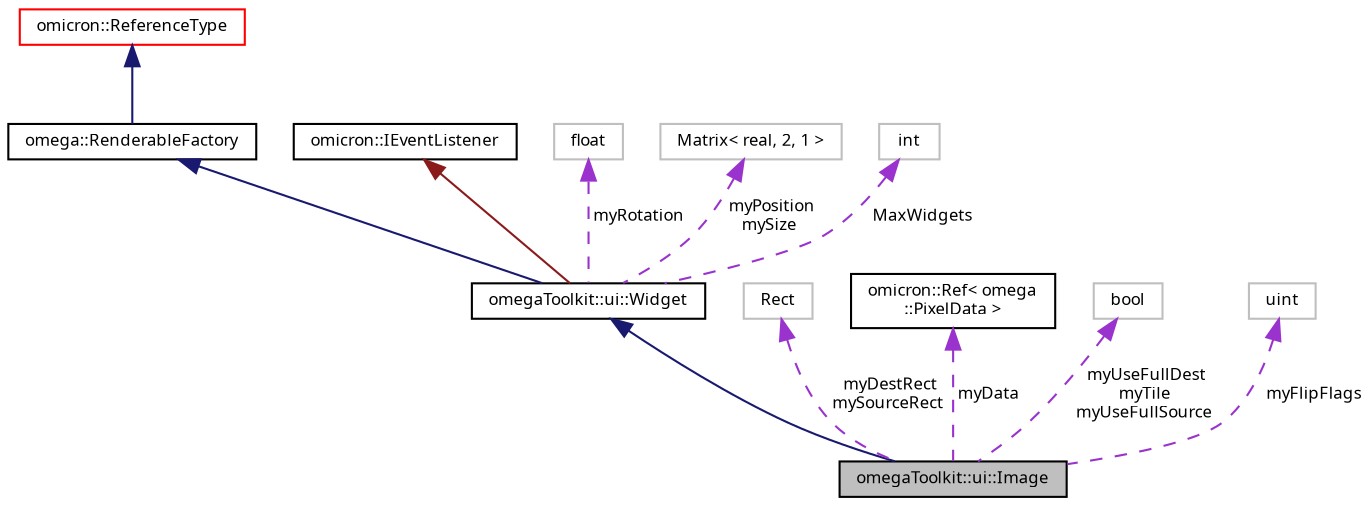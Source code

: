 digraph "omegaToolkit::ui::Image"
{
  bgcolor="transparent";
  edge [fontname="FreeSans.ttf",fontsize="8",labelfontname="FreeSans.ttf",labelfontsize="8"];
  node [fontname="FreeSans.ttf",fontsize="8",shape=record];
  Node1 [label="omegaToolkit::ui::Image",height=0.2,width=0.4,color="black", fillcolor="grey75", style="filled", fontcolor="black"];
  Node2 -> Node1 [dir="back",color="midnightblue",fontsize="8",style="solid",fontname="FreeSans.ttf"];
  Node2 [label="omegaToolkit::ui::Widget",height=0.2,width=0.4,color="black",URL="$classomega_toolkit_1_1ui_1_1_widget.html"];
  Node3 -> Node2 [dir="back",color="midnightblue",fontsize="8",style="solid",fontname="FreeSans.ttf"];
  Node3 [label="omega::RenderableFactory",height=0.2,width=0.4,color="black",URL="$classomega_1_1_renderable_factory.html",tooltip="Base class for objects that can create renderables. "];
  Node4 -> Node3 [dir="back",color="midnightblue",fontsize="8",style="solid",fontname="FreeSans.ttf"];
  Node4 [label="omicron::ReferenceType",height=0.2,width=0.4,color="red",URL="$classomicron_1_1_reference_type.html",tooltip="Implements a base class for reference-counted types. "];
  Node5 -> Node2 [dir="back",color="firebrick4",fontsize="8",style="solid",fontname="FreeSans.ttf"];
  Node5 [label="omicron::IEventListener",height=0.2,width=0.4,color="black",URL="$classomicron_1_1_i_event_listener.html",tooltip="The IEventListener interface is implemented by objects that can receive and process events..."];
  Node6 -> Node2 [dir="back",color="darkorchid3",fontsize="8",style="dashed",label=" myRotation" ,fontname="FreeSans.ttf"];
  Node6 [label="float",height=0.2,width=0.4,color="grey75"];
  Node7 -> Node2 [dir="back",color="darkorchid3",fontsize="8",style="dashed",label=" myPosition\nmySize" ,fontname="FreeSans.ttf"];
  Node7 [label="Matrix\< real, 2, 1 \>",height=0.2,width=0.4,color="grey75"];
  Node8 -> Node2 [dir="back",color="darkorchid3",fontsize="8",style="dashed",label=" MaxWidgets" ,fontname="FreeSans.ttf"];
  Node8 [label="int",height=0.2,width=0.4,color="grey75"];
  Node9 -> Node1 [dir="back",color="darkorchid3",fontsize="8",style="dashed",label=" myDestRect\nmySourceRect" ,fontname="FreeSans.ttf"];
  Node9 [label="Rect",height=0.2,width=0.4,color="grey75"];
  Node10 -> Node1 [dir="back",color="darkorchid3",fontsize="8",style="dashed",label=" myData" ,fontname="FreeSans.ttf"];
  Node10 [label="omicron::Ref\< omega\l::PixelData \>",height=0.2,width=0.4,color="black",URL="$classomicron_1_1_ref.html"];
  Node11 -> Node1 [dir="back",color="darkorchid3",fontsize="8",style="dashed",label=" myUseFullDest\nmyTile\nmyUseFullSource" ,fontname="FreeSans.ttf"];
  Node11 [label="bool",height=0.2,width=0.4,color="grey75"];
  Node12 -> Node1 [dir="back",color="darkorchid3",fontsize="8",style="dashed",label=" myFlipFlags" ,fontname="FreeSans.ttf"];
  Node12 [label="uint",height=0.2,width=0.4,color="grey75"];
}
